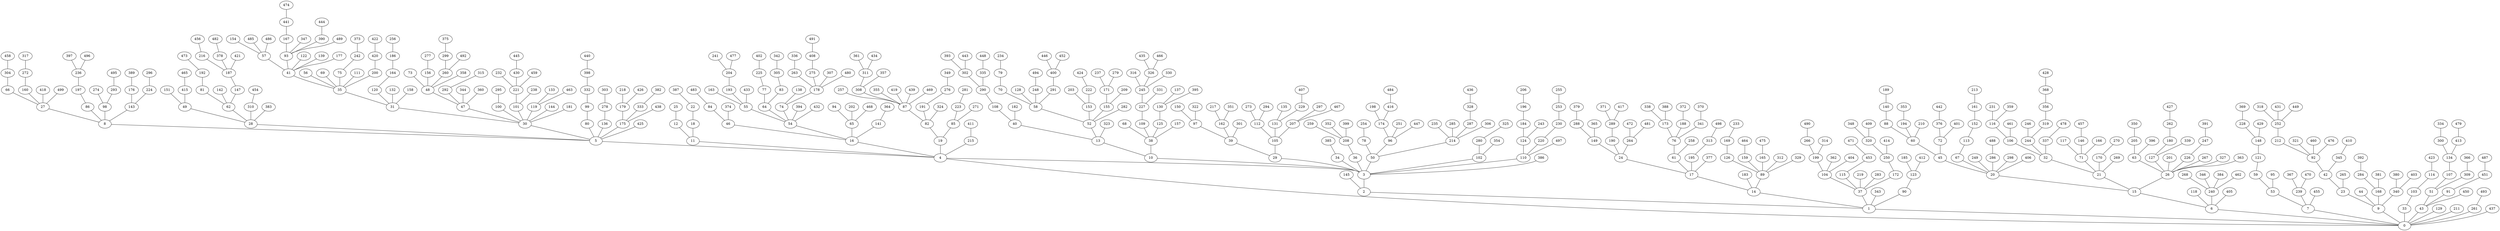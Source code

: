 graph G {
  1 -- 0;
  2 -- 1;
  3 -- 2;
  4 -- 3;
  4 -- 0;
  5 -- 4;
  6 -- 0;
  7 -- 0;
  8 -- 5;
  9 -- 0;
  10 -- 3;
  11 -- 4;
  12 -- 11;
  13 -- 10;
  14 -- 1;
  15 -- 6;
  16 -- 4;
  17 -- 14;
  18 -- 11;
  19 -- 4;
  20 -- 15;
  21 -- 15;
  22 -- 18;
  23 -- 9;
  24 -- 17;
  25 -- 12;
  26 -- 15;
  27 -- 8;
  28 -- 5;
  29 -- 3;
  30 -- 5;
  31 -- 30;
  32 -- 21;
  33 -- 0;
  34 -- 3;
  35 -- 31;
  36 -- 3;
  37 -- 1;
  38 -- 10;
  39 -- 29;
  40 -- 13;
  41 -- 35;
  42 -- 23;
  43 -- 0;
  44 -- 9;
  45 -- 20;
  46 -- 16;
  47 -- 30;
  48 -- 47;
  49 -- 28;
  50 -- 3;
  51 -- 43;
  52 -- 13;
  53 -- 7;
  54 -- 16;
  55 -- 54;
  56 -- 35;
  57 -- 41;
  58 -- 52;
  59 -- 53;
  60 -- 45;
  61 -- 17;
  62 -- 28;
  63 -- 26;
  64 -- 54;
  65 -- 16;
  66 -- 27;
  67 -- 20;
  68 -- 38;
  69 -- 35;
  70 -- 58;
  71 -- 21;
  72 -- 45;
  73 -- 48;
  74 -- 54;
  75 -- 35;
  76 -- 61;
  77 -- 64;
  78 -- 50;
  79 -- 70;
  80 -- 5;
  81 -- 62;
  82 -- 19;
  83 -- 64;
  84 -- 46;
  85 -- 19;
  86 -- 8;
  87 -- 82;
  88 -- 60;
  89 -- 14;
  90 -- 1;
  91 -- 43;
  92 -- 42;
  93 -- 41;
  94 -- 65;
  95 -- 53;
  96 -- 50;
  97 -- 39;
  98 -- 8;
  99 -- 80;
  100 -- 30;
  101 -- 30;
  102 -- 3;
  103 -- 33;
  104 -- 37;
  105 -- 29;
  106 -- 32;
  107 -- 51;
  108 -- 40;
  109 -- 38;
  110 -- 3;
  111 -- 35;
  112 -- 105;
  113 -- 67;
  114 -- 103;
  115 -- 37;
  116 -- 106;
  117 -- 71;
  118 -- 6;
  119 -- 30;
  120 -- 31;
  121 -- 59;
  122 -- 41;
  123 -- 90;
  124 -- 110;
  125 -- 38;
  126 -- 89;
  127 -- 26;
  128 -- 58;
  129 -- 0;
  130 -- 125;
  131 -- 105;
  132 -- 31;
  133 -- 119;
  134 -- 107;
  135 -- 131;
  136 -- 5;
  137 -- 130;
  138 -- 74;
  139 -- 41;
  140 -- 88;
  141 -- 16;
  142 -- 62;
  143 -- 8;
  144 -- 30;
  145 -- 2;
  146 -- 71;
  147 -- 62;
  148 -- 121;
  149 -- 24;
  150 -- 97;
  151 -- 49;
  152 -- 113;
  153 -- 52;
  154 -- 57;
  155 -- 52;
  156 -- 48;
  157 -- 38;
  158 -- 31;
  159 -- 89;
  160 -- 27;
  161 -- 152;
  162 -- 39;
  163 -- 55;
  164 -- 120;
  165 -- 89;
  166 -- 71;
  167 -- 93;
  168 -- 9;
  169 -- 126;
  170 -- 21;
  171 -- 155;
  172 -- 37;
  173 -- 76;
  174 -- 96;
  175 -- 5;
  176 -- 143;
  177 -- 41;
  178 -- 74;
  179 -- 175;
  180 -- 127;
  181 -- 30;
  182 -- 40;
  183 -- 14;
  184 -- 124;
  185 -- 123;
  186 -- 164;
  187 -- 147;
  188 -- 76;
  189 -- 140;
  190 -- 24;
  191 -- 82;
  192 -- 81;
  193 -- 55;
  194 -- 60;
  195 -- 17;
  196 -- 184;
  197 -- 86;
  198 -- 174;
  199 -- 104;
  200 -- 35;
  201 -- 26;
  202 -- 65;
  203 -- 153;
  204 -- 193;
  205 -- 63;
  206 -- 196;
  207 -- 105;
  208 -- 36;
  209 -- 155;
  210 -- 60;
  211 -- 0;
  212 -- 92;
  213 -- 161;
  214 -- 50;
  215 -- 4;
  216 -- 187;
  217 -- 162;
  218 -- 179;
  219 -- 37;
  220 -- 110;
  221 -- 101;
  222 -- 153;
  223 -- 85;
  224 -- 143;
  225 -- 77;
  226 -- 26;
  227 -- 109;
  228 -- 148;
  229 -- 131;
  230 -- 220;
  231 -- 116;
  232 -- 221;
  233 -- 169;
  234 -- 79;
  235 -- 214;
  236 -- 197;
  237 -- 171;
  238 -- 101;
  239 -- 7;
  240 -- 6;
  241 -- 204;
  242 -- 75;
  243 -- 124;
  244 -- 32;
  245 -- 227;
  246 -- 244;
  247 -- 226;
  248 -- 58;
  249 -- 20;
  250 -- 172;
  251 -- 96;
  252 -- 212;
  253 -- 230;
  254 -- 78;
  255 -- 253;
  256 -- 186;
  257 -- 87;
  258 -- 61;
  259 -- 208;
  260 -- 48;
  261 -- 0;
  262 -- 180;
  263 -- 178;
  264 -- 24;
  265 -- 23;
  266 -- 199;
  267 -- 26;
  268 -- 240;
  269 -- 21;
  270 -- 170;
  271 -- 85;
  272 -- 160;
  273 -- 112;
  274 -- 98;
  275 -- 178;
  276 -- 191;
  277 -- 156;
  278 -- 136;
  279 -- 171;
  280 -- 102;
  281 -- 223;
  282 -- 52;
  283 -- 37;
  284 -- 168;
  285 -- 214;
  286 -- 20;
  287 -- 214;
  288 -- 149;
  289 -- 190;
  290 -- 108;
  291 -- 58;
  292 -- 47;
  293 -- 98;
  294 -- 112;
  295 -- 100;
  296 -- 224;
  297 -- 207;
  298 -- 20;
  299 -- 260;
  300 -- 134;
  301 -- 39;
  302 -- 290;
  303 -- 278;
  304 -- 66;
  305 -- 83;
  306 -- 214;
  307 -- 178;
  308 -- 87;
  309 -- 51;
  310 -- 28;
  311 -- 308;
  312 -- 89;
  313 -- 195;
  314 -- 199;
  315 -- 292;
  316 -- 245;
  317 -- 272;
  318 -- 252;
  319 -- 244;
  320 -- 250;
  321 -- 92;
  322 -- 97;
  323 -- 13;
  324 -- 82;
  325 -- 280;
  326 -- 245;
  327 -- 26;
  328 -- 287;
  329 -- 89;
  330 -- 245;
  331 -- 227;
  332 -- 99;
  333 -- 175;
  334 -- 300;
  335 -- 290;
  336 -- 263;
  337 -- 32;
  338 -- 173;
  339 -- 127;
  340 -- 9;
  341 -- 76;
  342 -- 305;
  343 -- 1;
  344 -- 47;
  345 -- 42;
  346 -- 240;
  347 -- 93;
  348 -- 320;
  349 -- 276;
  350 -- 205;
  351 -- 162;
  352 -- 208;
  353 -- 194;
  354 -- 102;
  355 -- 87;
  356 -- 319;
  357 -- 308;
  358 -- 48;
  359 -- 116;
  360 -- 47;
  361 -- 311;
  362 -- 104;
  363 -- 26;
  364 -- 141;
  365 -- 149;
  366 -- 309;
  367 -- 239;
  368 -- 356;
  369 -- 228;
  370 -- 341;
  371 -- 289;
  372 -- 188;
  373 -- 242;
  374 -- 46;
  375 -- 299;
  376 -- 72;
  377 -- 17;
  378 -- 187;
  379 -- 288;
  380 -- 340;
  381 -- 168;
  382 -- 333;
  383 -- 28;
  384 -- 240;
  385 -- 34;
  386 -- 3;
  387 -- 22;
  388 -- 173;
  389 -- 176;
  390 -- 93;
  391 -- 247;
  392 -- 284;
  393 -- 302;
  394 -- 54;
  395 -- 130;
  396 -- 63;
  397 -- 236;
  398 -- 332;
  399 -- 208;
  400 -- 291;
  401 -- 72;
  402 -- 225;
  403 -- 340;
  404 -- 104;
  405 -- 6;
  406 -- 20;
  407 -- 229;
  408 -- 275;
  409 -- 320;
  410 -- 345;
  411 -- 215;
  412 -- 123;
  413 -- 134;
  414 -- 250;
  415 -- 49;
  416 -- 174;
  417 -- 289;
  418 -- 27;
  419 -- 87;
  420 -- 200;
  421 -- 187;
  422 -- 420;
  423 -- 114;
  424 -- 222;
  425 -- 5;
  426 -- 179;
  427 -- 262;
  428 -- 368;
  429 -- 148;
  430 -- 221;
  431 -- 252;
  432 -- 54;
  433 -- 55;
  434 -- 311;
  435 -- 326;
  436 -- 328;
  437 -- 0;
  438 -- 175;
  439 -- 87;
  440 -- 398;
  441 -- 167;
  442 -- 376;
  443 -- 302;
  444 -- 390;
  445 -- 430;
  446 -- 400;
  447 -- 96;
  448 -- 335;
  449 -- 252;
  450 -- 43;
  451 -- 91;
  452 -- 400;
  453 -- 115;
  454 -- 310;
  455 -- 7;
  456 -- 216;
  457 -- 146;
  458 -- 304;
  459 -- 221;
  460 -- 92;
  461 -- 106;
  462 -- 240;
  463 -- 119;
  464 -- 159;
  465 -- 415;
  466 -- 326;
  467 -- 207;
  468 -- 65;
  469 -- 87;
  470 -- 239;
  471 -- 453;
  472 -- 264;
  473 -- 192;
  474 -- 441;
  475 -- 165;
  476 -- 92;
  477 -- 204;
  478 -- 337;
  479 -- 413;
  480 -- 178;
  481 -- 264;
  482 -- 378;
  483 -- 84;
  484 -- 416;
  485 -- 57;
  486 -- 57;
  487 -- 451;
  488 -- 286;
  489 -- 93;
  490 -- 266;
  491 -- 408;
  492 -- 260;
  493 -- 261;
  494 -- 248;
  495 -- 293;
  496 -- 236;
  497 -- 110;
  498 -- 313;
  499 -- 27;
}